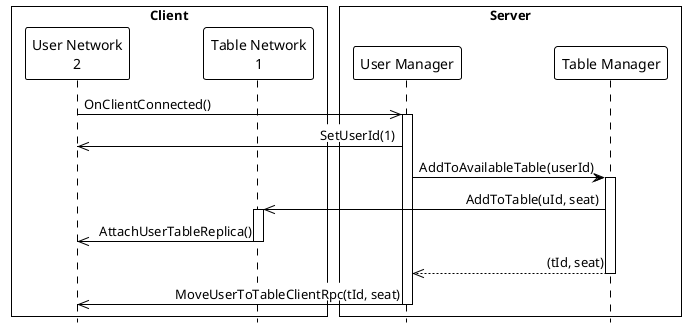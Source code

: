 @startuml connect_and_join_existing_table
hide footbox
!theme plain
box "Client"
    participant "User Network\n2" as User1
    participant "Table Network\n1" as Table1
end box

box "Server"
    participant "User Manager"
    participant "Table Manager"
end box

skinparam sequenceMessageAlign direction
skinparam lifelineStrategy dashed

User1->>"User Manager":<back:#FFFFFF>OnClientConnected()</back>
activate "User Manager"
"User Manager"->>User1:<back:#FFFFFF>SetUserId(1)
"User Manager"->"Table Manager":<back:#FFFFFF>AddToAvailableTable(userId)

activate "Table Manager"


"Table Manager"->>Table1 ++:AddToTable(uId, seat)
Table1->>User1 --:AttachUserTableReplica()
"Table Manager"-->>"User Manager":(tId, seat)
deactivate "Table Manager"
"User Manager"->>User1:<back:#FFFFFF>MoveUserToTableClientRpc(tId, seat)

deactivate "User Manager"
@enduml